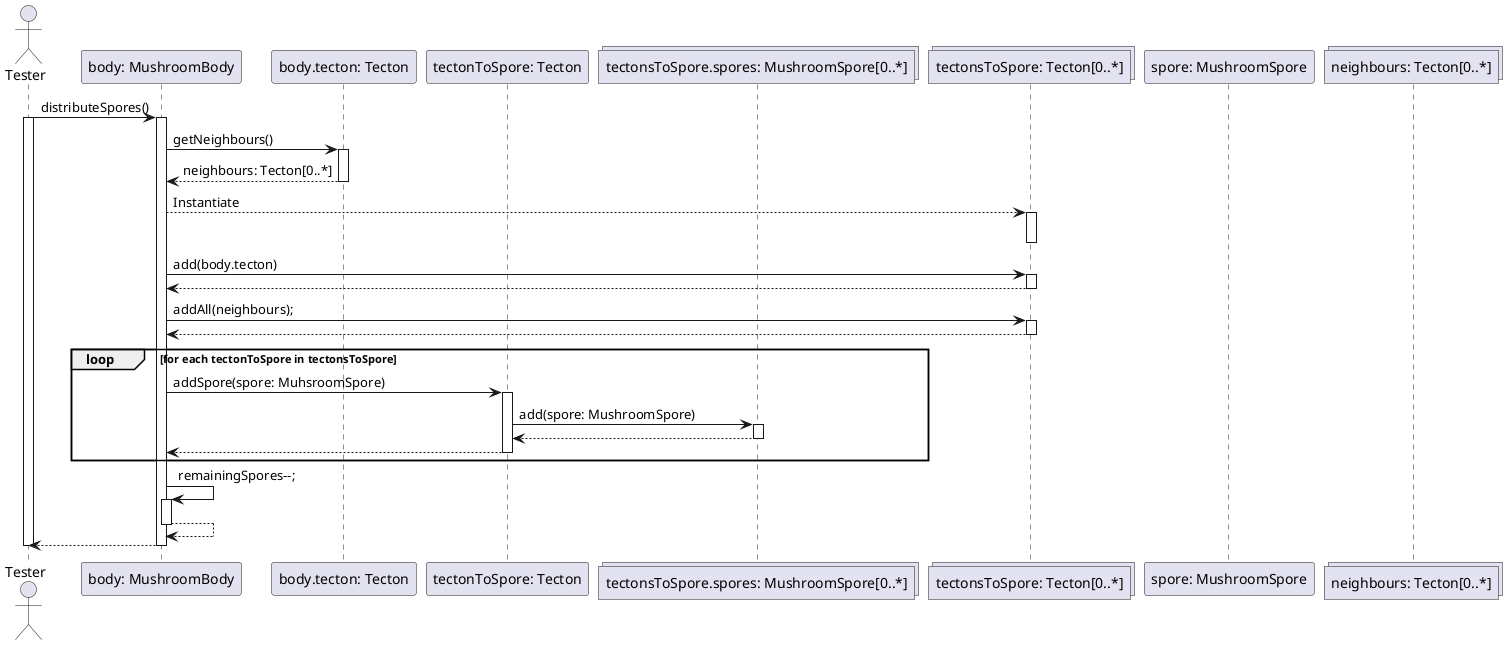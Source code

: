 @startuml 

actor "Tester" as tester
participant "body: MushroomBody" as body
participant "body.tecton: Tecton" as tecton
participant "tectonToSpore: Tecton" as tectonToSpore
collections "tectonsToSpore.spores: MushroomSpore[0..*]" as spores
collections "tectonsToSpore: Tecton[0..*]" as tectons 
participant "spore: MushroomSpore" as spore
collections "neighbours: Tecton[0..*]"

tester -> body : distributeSpores()
activate tester
activate body

body -> tecton : getNeighbours()

activate tecton
tecton --> body : neighbours: Tecton[0..*]
deactivate tecton

body --> tectons: Instantiate
activate tectons
deactivate tectons

    
    body -> tectons: add(body.tecton)
    activate tectons
    tectons --> body
    deactivate tectons
    
    body -> tectons: addAll(neighbours);
    activate tectons
    tectons --> body
    deactivate tectons

    loop for each tectonToSpore in tectonsToSpore
        body -> tectonToSpore : addSpore(spore: MuhsroomSpore)
        activate tectonToSpore

        tectonToSpore -> spores: add(spore: MushroomSpore)
        activate spores
        spores --> tectonToSpore
        deactivate spores

        tectonToSpore --> body 
        deactivate tectonToSpore
    end

    body -> body: remainingSpores--;
    activate body
    body --> body
    deactivate body

tester <-- body
deactivate body
deactivate tester


@enduml